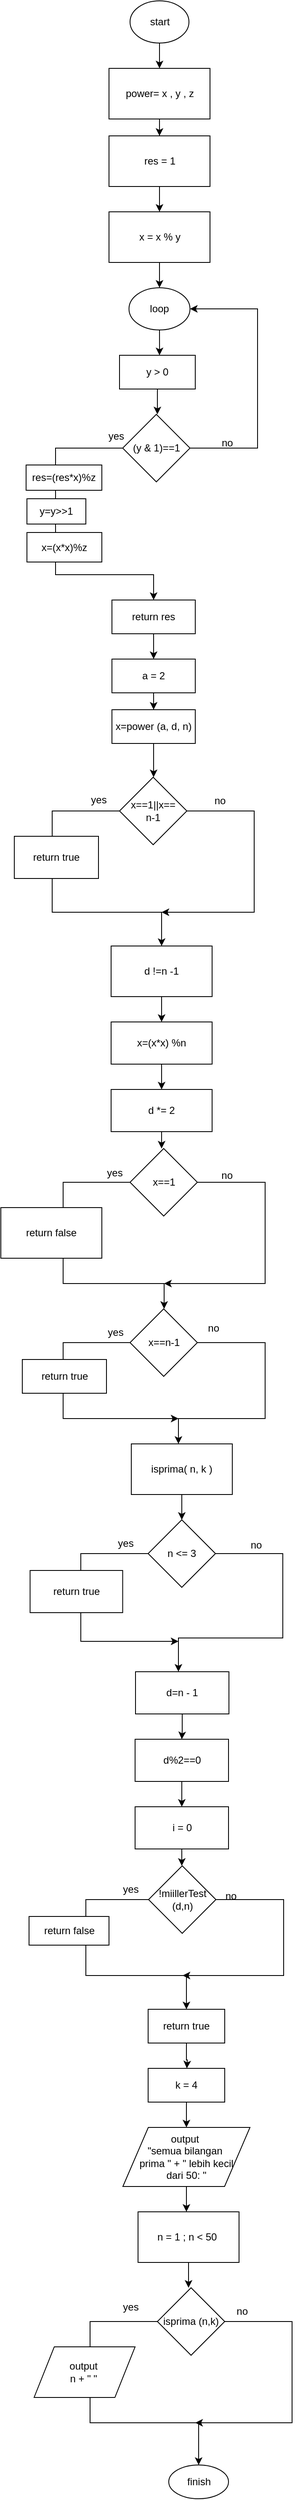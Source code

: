 <mxfile version="13.1.3" type="device"><diagram id="Py2yp7uM7iGKQa5tN-8H" name="Page-1"><mxGraphModel dx="868" dy="433" grid="1" gridSize="10" guides="1" tooltips="1" connect="1" arrows="1" fold="1" page="1" pageScale="1" pageWidth="10000" pageHeight="10000" math="0" shadow="0"><root><mxCell id="0"/><mxCell id="1" parent="0"/><mxCell id="GUi_L-faRnSKWUXKhiUY-191" value="" style="edgeStyle=orthogonalEdgeStyle;rounded=0;orthogonalLoop=1;jettySize=auto;html=1;" edge="1" parent="1" source="GUi_L-faRnSKWUXKhiUY-1"><mxGeometry relative="1" as="geometry"><mxPoint x="477.5" y="80" as="targetPoint"/></mxGeometry></mxCell><mxCell id="GUi_L-faRnSKWUXKhiUY-1" value="start" style="ellipse;whiteSpace=wrap;html=1;" vertex="1" parent="1"><mxGeometry x="442.5" width="70" height="50" as="geometry"/></mxCell><mxCell id="GUi_L-faRnSKWUXKhiUY-400" value="" style="edgeStyle=orthogonalEdgeStyle;rounded=0;orthogonalLoop=1;jettySize=auto;html=1;" edge="1" parent="1" source="GUi_L-faRnSKWUXKhiUY-398" target="GUi_L-faRnSKWUXKhiUY-399"><mxGeometry relative="1" as="geometry"/></mxCell><mxCell id="GUi_L-faRnSKWUXKhiUY-398" value="power= x , y , z" style="rounded=0;whiteSpace=wrap;html=1;" vertex="1" parent="1"><mxGeometry x="417.5" y="80" width="120" height="60" as="geometry"/></mxCell><mxCell id="GUi_L-faRnSKWUXKhiUY-402" value="" style="edgeStyle=orthogonalEdgeStyle;rounded=0;orthogonalLoop=1;jettySize=auto;html=1;" edge="1" parent="1" source="GUi_L-faRnSKWUXKhiUY-399" target="GUi_L-faRnSKWUXKhiUY-401"><mxGeometry relative="1" as="geometry"/></mxCell><mxCell id="GUi_L-faRnSKWUXKhiUY-399" value="res = 1" style="rounded=0;whiteSpace=wrap;html=1;" vertex="1" parent="1"><mxGeometry x="417.5" y="160" width="120" height="60" as="geometry"/></mxCell><mxCell id="GUi_L-faRnSKWUXKhiUY-404" value="" style="edgeStyle=orthogonalEdgeStyle;rounded=0;orthogonalLoop=1;jettySize=auto;html=1;" edge="1" parent="1" source="GUi_L-faRnSKWUXKhiUY-401"><mxGeometry relative="1" as="geometry"><mxPoint x="477.5" y="340" as="targetPoint"/></mxGeometry></mxCell><mxCell id="GUi_L-faRnSKWUXKhiUY-401" value="x = x % y" style="rounded=0;whiteSpace=wrap;html=1;" vertex="1" parent="1"><mxGeometry x="417.5" y="250" width="120" height="60" as="geometry"/></mxCell><mxCell id="GUi_L-faRnSKWUXKhiUY-407" value="" style="edgeStyle=orthogonalEdgeStyle;rounded=0;orthogonalLoop=1;jettySize=auto;html=1;" edge="1" parent="1" source="GUi_L-faRnSKWUXKhiUY-405"><mxGeometry relative="1" as="geometry"><mxPoint x="477.5" y="420" as="targetPoint"/></mxGeometry></mxCell><mxCell id="GUi_L-faRnSKWUXKhiUY-405" value="loop" style="ellipse;whiteSpace=wrap;html=1;" vertex="1" parent="1"><mxGeometry x="441.25" y="340" width="72.5" height="50" as="geometry"/></mxCell><mxCell id="GUi_L-faRnSKWUXKhiUY-410" value="" style="edgeStyle=orthogonalEdgeStyle;rounded=0;orthogonalLoop=1;jettySize=auto;html=1;" edge="1" parent="1" source="GUi_L-faRnSKWUXKhiUY-408"><mxGeometry relative="1" as="geometry"><mxPoint x="475" y="490" as="targetPoint"/></mxGeometry></mxCell><mxCell id="GUi_L-faRnSKWUXKhiUY-408" value="y &amp;gt; 0" style="rounded=0;whiteSpace=wrap;html=1;" vertex="1" parent="1"><mxGeometry x="430" y="420" width="90" height="40" as="geometry"/></mxCell><mxCell id="GUi_L-faRnSKWUXKhiUY-413" value="" style="edgeStyle=orthogonalEdgeStyle;rounded=0;orthogonalLoop=1;jettySize=auto;html=1;" edge="1" parent="1" source="GUi_L-faRnSKWUXKhiUY-411" target="GUi_L-faRnSKWUXKhiUY-421"><mxGeometry relative="1" as="geometry"><mxPoint x="480" y="700" as="targetPoint"/><Array as="points"><mxPoint x="354" y="530"/><mxPoint x="354" y="680"/></Array></mxGeometry></mxCell><mxCell id="GUi_L-faRnSKWUXKhiUY-415" value="" style="edgeStyle=orthogonalEdgeStyle;rounded=0;orthogonalLoop=1;jettySize=auto;html=1;entryX=1;entryY=0.5;entryDx=0;entryDy=0;" edge="1" parent="1" source="GUi_L-faRnSKWUXKhiUY-411" target="GUi_L-faRnSKWUXKhiUY-405"><mxGeometry relative="1" as="geometry"><mxPoint x="594" y="530" as="targetPoint"/><Array as="points"><mxPoint x="594" y="530"/><mxPoint x="594" y="365"/></Array></mxGeometry></mxCell><mxCell id="GUi_L-faRnSKWUXKhiUY-411" value="(y &amp;amp; 1)==1" style="rhombus;whiteSpace=wrap;html=1;" vertex="1" parent="1"><mxGeometry x="433.75" y="490" width="80" height="80" as="geometry"/></mxCell><mxCell id="GUi_L-faRnSKWUXKhiUY-416" value="yes&amp;nbsp;&amp;nbsp;" style="text;html=1;align=center;verticalAlign=middle;resizable=0;points=[];autosize=1;" vertex="1" parent="1"><mxGeometry x="409" y="506" width="40" height="20" as="geometry"/></mxCell><mxCell id="GUi_L-faRnSKWUXKhiUY-417" value="no&amp;nbsp;&amp;nbsp;" style="text;html=1;align=center;verticalAlign=middle;resizable=0;points=[];autosize=1;" vertex="1" parent="1"><mxGeometry x="541" y="514" width="40" height="20" as="geometry"/></mxCell><mxCell id="GUi_L-faRnSKWUXKhiUY-418" value="res=(res*x)%z" style="rounded=0;whiteSpace=wrap;html=1;" vertex="1" parent="1"><mxGeometry x="319" y="550" width="90" height="30" as="geometry"/></mxCell><mxCell id="GUi_L-faRnSKWUXKhiUY-419" value="y=y&amp;gt;&amp;gt;1" style="rounded=0;whiteSpace=wrap;html=1;" vertex="1" parent="1"><mxGeometry x="320" y="590" width="70" height="30" as="geometry"/></mxCell><mxCell id="GUi_L-faRnSKWUXKhiUY-420" value="x=(x*x)%z" style="rounded=0;whiteSpace=wrap;html=1;" vertex="1" parent="1"><mxGeometry x="320" y="630" width="89" height="35" as="geometry"/></mxCell><mxCell id="GUi_L-faRnSKWUXKhiUY-423" value="" style="edgeStyle=orthogonalEdgeStyle;rounded=0;orthogonalLoop=1;jettySize=auto;html=1;" edge="1" parent="1" source="GUi_L-faRnSKWUXKhiUY-421" target="GUi_L-faRnSKWUXKhiUY-422"><mxGeometry relative="1" as="geometry"/></mxCell><mxCell id="GUi_L-faRnSKWUXKhiUY-421" value="return res" style="rounded=0;whiteSpace=wrap;html=1;" vertex="1" parent="1"><mxGeometry x="421" y="710" width="99" height="40" as="geometry"/></mxCell><mxCell id="GUi_L-faRnSKWUXKhiUY-425" value="" style="edgeStyle=orthogonalEdgeStyle;rounded=0;orthogonalLoop=1;jettySize=auto;html=1;" edge="1" parent="1" source="GUi_L-faRnSKWUXKhiUY-422" target="GUi_L-faRnSKWUXKhiUY-424"><mxGeometry relative="1" as="geometry"/></mxCell><mxCell id="GUi_L-faRnSKWUXKhiUY-422" value="a = 2" style="rounded=0;whiteSpace=wrap;html=1;" vertex="1" parent="1"><mxGeometry x="421" y="780" width="99" height="40" as="geometry"/></mxCell><mxCell id="GUi_L-faRnSKWUXKhiUY-427" value="" style="edgeStyle=orthogonalEdgeStyle;rounded=0;orthogonalLoop=1;jettySize=auto;html=1;" edge="1" parent="1" source="GUi_L-faRnSKWUXKhiUY-424"><mxGeometry relative="1" as="geometry"><mxPoint x="470.5" y="920" as="targetPoint"/></mxGeometry></mxCell><mxCell id="GUi_L-faRnSKWUXKhiUY-424" value="x=power (a, d, n)" style="rounded=0;whiteSpace=wrap;html=1;" vertex="1" parent="1"><mxGeometry x="421" y="840" width="99" height="40" as="geometry"/></mxCell><mxCell id="GUi_L-faRnSKWUXKhiUY-430" value="" style="edgeStyle=orthogonalEdgeStyle;rounded=0;orthogonalLoop=1;jettySize=auto;html=1;" edge="1" parent="1" source="GUi_L-faRnSKWUXKhiUY-428" target="GUi_L-faRnSKWUXKhiUY-436"><mxGeometry relative="1" as="geometry"><mxPoint x="480" y="1110" as="targetPoint"/><Array as="points"><mxPoint x="350" y="960"/><mxPoint x="350" y="1080"/></Array></mxGeometry></mxCell><mxCell id="GUi_L-faRnSKWUXKhiUY-432" value="" style="edgeStyle=orthogonalEdgeStyle;rounded=0;orthogonalLoop=1;jettySize=auto;html=1;" edge="1" parent="1" source="GUi_L-faRnSKWUXKhiUY-428"><mxGeometry relative="1" as="geometry"><mxPoint x="480" y="1080" as="targetPoint"/><Array as="points"><mxPoint x="590" y="960"/><mxPoint x="590" y="1080"/></Array></mxGeometry></mxCell><mxCell id="GUi_L-faRnSKWUXKhiUY-428" value="x==1||x==&lt;br&gt;n-1" style="rhombus;whiteSpace=wrap;html=1;" vertex="1" parent="1"><mxGeometry x="430" y="920" width="80" height="80" as="geometry"/></mxCell><mxCell id="GUi_L-faRnSKWUXKhiUY-433" value="yes" style="text;html=1;align=center;verticalAlign=middle;resizable=0;points=[];autosize=1;" vertex="1" parent="1"><mxGeometry x="390" y="937" width="30" height="20" as="geometry"/></mxCell><mxCell id="GUi_L-faRnSKWUXKhiUY-434" value="no" style="text;html=1;align=center;verticalAlign=middle;resizable=0;points=[];autosize=1;" vertex="1" parent="1"><mxGeometry x="534" y="938" width="30" height="20" as="geometry"/></mxCell><mxCell id="GUi_L-faRnSKWUXKhiUY-435" value="return true" style="rounded=0;whiteSpace=wrap;html=1;" vertex="1" parent="1"><mxGeometry x="305" y="990" width="100" height="50" as="geometry"/></mxCell><mxCell id="GUi_L-faRnSKWUXKhiUY-438" value="" style="edgeStyle=orthogonalEdgeStyle;rounded=0;orthogonalLoop=1;jettySize=auto;html=1;" edge="1" parent="1" source="GUi_L-faRnSKWUXKhiUY-436" target="GUi_L-faRnSKWUXKhiUY-437"><mxGeometry relative="1" as="geometry"/></mxCell><mxCell id="GUi_L-faRnSKWUXKhiUY-436" value="d !=n -1" style="rounded=0;whiteSpace=wrap;html=1;" vertex="1" parent="1"><mxGeometry x="420" y="1120" width="120" height="60" as="geometry"/></mxCell><mxCell id="GUi_L-faRnSKWUXKhiUY-440" value="" style="edgeStyle=orthogonalEdgeStyle;rounded=0;orthogonalLoop=1;jettySize=auto;html=1;" edge="1" parent="1" source="GUi_L-faRnSKWUXKhiUY-437" target="GUi_L-faRnSKWUXKhiUY-439"><mxGeometry relative="1" as="geometry"/></mxCell><mxCell id="GUi_L-faRnSKWUXKhiUY-437" value="x=(x*x) %n" style="rounded=0;whiteSpace=wrap;html=1;" vertex="1" parent="1"><mxGeometry x="420" y="1210" width="120" height="50" as="geometry"/></mxCell><mxCell id="GUi_L-faRnSKWUXKhiUY-442" value="" style="edgeStyle=orthogonalEdgeStyle;rounded=0;orthogonalLoop=1;jettySize=auto;html=1;" edge="1" parent="1" source="GUi_L-faRnSKWUXKhiUY-439"><mxGeometry relative="1" as="geometry"><mxPoint x="480" y="1360" as="targetPoint"/></mxGeometry></mxCell><mxCell id="GUi_L-faRnSKWUXKhiUY-439" value="d *= 2" style="rounded=0;whiteSpace=wrap;html=1;" vertex="1" parent="1"><mxGeometry x="420" y="1290" width="120" height="50" as="geometry"/></mxCell><mxCell id="GUi_L-faRnSKWUXKhiUY-445" value="" style="edgeStyle=orthogonalEdgeStyle;rounded=0;orthogonalLoop=1;jettySize=auto;html=1;" edge="1" parent="1" source="GUi_L-faRnSKWUXKhiUY-443"><mxGeometry relative="1" as="geometry"><mxPoint x="483" y="1550" as="targetPoint"/><Array as="points"><mxPoint x="363" y="1400"/><mxPoint x="363" y="1520"/></Array></mxGeometry></mxCell><mxCell id="GUi_L-faRnSKWUXKhiUY-447" value="" style="edgeStyle=orthogonalEdgeStyle;rounded=0;orthogonalLoop=1;jettySize=auto;html=1;" edge="1" parent="1" source="GUi_L-faRnSKWUXKhiUY-443"><mxGeometry relative="1" as="geometry"><mxPoint x="483" y="1520" as="targetPoint"/><Array as="points"><mxPoint x="603" y="1400"/><mxPoint x="603" y="1520"/></Array></mxGeometry></mxCell><mxCell id="GUi_L-faRnSKWUXKhiUY-443" value="x==1" style="rhombus;whiteSpace=wrap;html=1;" vertex="1" parent="1"><mxGeometry x="442.5" y="1360" width="80" height="80" as="geometry"/></mxCell><mxCell id="GUi_L-faRnSKWUXKhiUY-448" value="yes" style="text;html=1;align=center;verticalAlign=middle;resizable=0;points=[];autosize=1;" vertex="1" parent="1"><mxGeometry x="409" y="1379" width="30" height="20" as="geometry"/></mxCell><mxCell id="GUi_L-faRnSKWUXKhiUY-449" value="no&amp;nbsp; &amp;nbsp; &amp;nbsp; &amp;nbsp; &amp;nbsp;&amp;nbsp;" style="text;html=1;align=center;verticalAlign=middle;resizable=0;points=[];autosize=1;" vertex="1" parent="1"><mxGeometry x="544" y="1382" width="60" height="20" as="geometry"/></mxCell><mxCell id="GUi_L-faRnSKWUXKhiUY-450" value="return false" style="rounded=0;whiteSpace=wrap;html=1;" vertex="1" parent="1"><mxGeometry x="289" y="1430" width="120" height="60" as="geometry"/></mxCell><mxCell id="GUi_L-faRnSKWUXKhiUY-453" value="" style="edgeStyle=orthogonalEdgeStyle;rounded=0;orthogonalLoop=1;jettySize=auto;html=1;" edge="1" parent="1" source="GUi_L-faRnSKWUXKhiUY-451"><mxGeometry relative="1" as="geometry"><mxPoint x="500" y="1680" as="targetPoint"/><Array as="points"><mxPoint x="363" y="1590"/><mxPoint x="363" y="1680"/></Array></mxGeometry></mxCell><mxCell id="GUi_L-faRnSKWUXKhiUY-455" value="" style="edgeStyle=orthogonalEdgeStyle;rounded=0;orthogonalLoop=1;jettySize=auto;html=1;" edge="1" parent="1" source="GUi_L-faRnSKWUXKhiUY-451"><mxGeometry relative="1" as="geometry"><mxPoint x="500" y="1710" as="targetPoint"/><Array as="points"><mxPoint x="603" y="1590"/><mxPoint x="603" y="1680"/><mxPoint x="500" y="1680"/><mxPoint x="500" y="1710"/></Array></mxGeometry></mxCell><mxCell id="GUi_L-faRnSKWUXKhiUY-451" value="x==n-1" style="rhombus;whiteSpace=wrap;html=1;" vertex="1" parent="1"><mxGeometry x="442.5" y="1550" width="80" height="80" as="geometry"/></mxCell><mxCell id="GUi_L-faRnSKWUXKhiUY-456" value="yes" style="text;html=1;align=center;verticalAlign=middle;resizable=0;points=[];autosize=1;" vertex="1" parent="1"><mxGeometry x="410" y="1568" width="30" height="20" as="geometry"/></mxCell><mxCell id="GUi_L-faRnSKWUXKhiUY-457" value="no&amp;nbsp; &amp;nbsp; &amp;nbsp; &amp;nbsp; &amp;nbsp; &amp;nbsp; &amp;nbsp; &amp;nbsp;&amp;nbsp;" style="text;html=1;align=center;verticalAlign=middle;resizable=0;points=[];autosize=1;" vertex="1" parent="1"><mxGeometry x="528" y="1563" width="80" height="20" as="geometry"/></mxCell><mxCell id="GUi_L-faRnSKWUXKhiUY-458" value="return true" style="rounded=0;whiteSpace=wrap;html=1;" vertex="1" parent="1"><mxGeometry x="314.5" y="1610" width="100" height="40" as="geometry"/></mxCell><mxCell id="GUi_L-faRnSKWUXKhiUY-461" value="" style="edgeStyle=orthogonalEdgeStyle;rounded=0;orthogonalLoop=1;jettySize=auto;html=1;" edge="1" parent="1" source="GUi_L-faRnSKWUXKhiUY-459"><mxGeometry relative="1" as="geometry"><mxPoint x="504" y="1800" as="targetPoint"/></mxGeometry></mxCell><mxCell id="GUi_L-faRnSKWUXKhiUY-459" value="isprima( n, k )" style="rounded=0;whiteSpace=wrap;html=1;" vertex="1" parent="1"><mxGeometry x="444" y="1710" width="120" height="60" as="geometry"/></mxCell><mxCell id="GUi_L-faRnSKWUXKhiUY-464" value="" style="edgeStyle=orthogonalEdgeStyle;rounded=0;orthogonalLoop=1;jettySize=auto;html=1;" edge="1" parent="1" source="GUi_L-faRnSKWUXKhiUY-462"><mxGeometry relative="1" as="geometry"><mxPoint x="500" y="1944" as="targetPoint"/><Array as="points"><mxPoint x="384" y="1840"/><mxPoint x="384" y="1944"/></Array></mxGeometry></mxCell><mxCell id="GUi_L-faRnSKWUXKhiUY-466" value="" style="edgeStyle=orthogonalEdgeStyle;rounded=0;orthogonalLoop=1;jettySize=auto;html=1;" edge="1" parent="1" source="GUi_L-faRnSKWUXKhiUY-462"><mxGeometry relative="1" as="geometry"><mxPoint x="500" y="1980" as="targetPoint"/><Array as="points"><mxPoint x="624" y="1840"/><mxPoint x="624" y="1940"/></Array></mxGeometry></mxCell><mxCell id="GUi_L-faRnSKWUXKhiUY-462" value="n &amp;lt;= 3" style="rhombus;whiteSpace=wrap;html=1;" vertex="1" parent="1"><mxGeometry x="464" y="1800" width="80" height="80" as="geometry"/></mxCell><mxCell id="GUi_L-faRnSKWUXKhiUY-468" value="yes" style="text;html=1;align=center;verticalAlign=middle;resizable=0;points=[];autosize=1;" vertex="1" parent="1"><mxGeometry x="422" y="1818" width="30" height="20" as="geometry"/></mxCell><mxCell id="GUi_L-faRnSKWUXKhiUY-469" value="no" style="text;html=1;align=center;verticalAlign=middle;resizable=0;points=[];autosize=1;" vertex="1" parent="1"><mxGeometry x="577" y="1820" width="30" height="20" as="geometry"/></mxCell><mxCell id="GUi_L-faRnSKWUXKhiUY-470" value="return true" style="rounded=0;whiteSpace=wrap;html=1;" vertex="1" parent="1"><mxGeometry x="323.75" y="1860" width="110" height="50" as="geometry"/></mxCell><mxCell id="GUi_L-faRnSKWUXKhiUY-473" value="" style="edgeStyle=orthogonalEdgeStyle;rounded=0;orthogonalLoop=1;jettySize=auto;html=1;" edge="1" parent="1" source="GUi_L-faRnSKWUXKhiUY-471" target="GUi_L-faRnSKWUXKhiUY-472"><mxGeometry relative="1" as="geometry"/></mxCell><mxCell id="GUi_L-faRnSKWUXKhiUY-471" value="d=n - 1" style="rounded=0;whiteSpace=wrap;html=1;" vertex="1" parent="1"><mxGeometry x="449" y="1980" width="111" height="50" as="geometry"/></mxCell><mxCell id="GUi_L-faRnSKWUXKhiUY-475" value="" style="edgeStyle=orthogonalEdgeStyle;rounded=0;orthogonalLoop=1;jettySize=auto;html=1;" edge="1" parent="1" source="GUi_L-faRnSKWUXKhiUY-472" target="GUi_L-faRnSKWUXKhiUY-474"><mxGeometry relative="1" as="geometry"/></mxCell><mxCell id="GUi_L-faRnSKWUXKhiUY-472" value="d%2==0" style="rounded=0;whiteSpace=wrap;html=1;" vertex="1" parent="1"><mxGeometry x="448.5" y="2060" width="111" height="50" as="geometry"/></mxCell><mxCell id="GUi_L-faRnSKWUXKhiUY-477" value="" style="edgeStyle=orthogonalEdgeStyle;rounded=0;orthogonalLoop=1;jettySize=auto;html=1;" edge="1" parent="1" source="GUi_L-faRnSKWUXKhiUY-474"><mxGeometry relative="1" as="geometry"><mxPoint x="504" y="2210" as="targetPoint"/></mxGeometry></mxCell><mxCell id="GUi_L-faRnSKWUXKhiUY-474" value="i = 0" style="rounded=0;whiteSpace=wrap;html=1;" vertex="1" parent="1"><mxGeometry x="448.5" y="2140" width="111" height="50" as="geometry"/></mxCell><mxCell id="GUi_L-faRnSKWUXKhiUY-479" style="edgeStyle=orthogonalEdgeStyle;rounded=0;orthogonalLoop=1;jettySize=auto;html=1;" edge="1" parent="1" source="GUi_L-faRnSKWUXKhiUY-478" target="GUi_L-faRnSKWUXKhiUY-486"><mxGeometry relative="1" as="geometry"><mxPoint x="505" y="2370" as="targetPoint"/><Array as="points"><mxPoint x="390" y="2250"/><mxPoint x="390" y="2340"/></Array></mxGeometry></mxCell><mxCell id="GUi_L-faRnSKWUXKhiUY-481" value="" style="edgeStyle=orthogonalEdgeStyle;rounded=0;orthogonalLoop=1;jettySize=auto;html=1;" edge="1" parent="1" source="GUi_L-faRnSKWUXKhiUY-478"><mxGeometry relative="1" as="geometry"><mxPoint x="505" y="2340" as="targetPoint"/><Array as="points"><mxPoint x="625" y="2250"/><mxPoint x="625" y="2340"/></Array></mxGeometry></mxCell><mxCell id="GUi_L-faRnSKWUXKhiUY-478" value="!miillerTest&lt;br&gt;(d,n)" style="rhombus;whiteSpace=wrap;html=1;" vertex="1" parent="1"><mxGeometry x="464.5" y="2210" width="80" height="80" as="geometry"/></mxCell><mxCell id="GUi_L-faRnSKWUXKhiUY-482" value="yes" style="text;html=1;align=center;verticalAlign=middle;resizable=0;points=[];autosize=1;" vertex="1" parent="1"><mxGeometry x="428" y="2228" width="30" height="20" as="geometry"/></mxCell><mxCell id="GUi_L-faRnSKWUXKhiUY-483" value="no&amp;nbsp; &amp;nbsp; &amp;nbsp; &amp;nbsp; &amp;nbsp; &amp;nbsp; &amp;nbsp; &amp;nbsp; &amp;nbsp; &amp;nbsp; &amp;nbsp;" style="text;html=1;align=center;verticalAlign=middle;resizable=0;points=[];autosize=1;" vertex="1" parent="1"><mxGeometry x="547" y="2236" width="100" height="20" as="geometry"/></mxCell><mxCell id="GUi_L-faRnSKWUXKhiUY-484" value="return false" style="rounded=0;whiteSpace=wrap;html=1;" vertex="1" parent="1"><mxGeometry x="322.5" y="2270" width="95" height="34" as="geometry"/></mxCell><mxCell id="GUi_L-faRnSKWUXKhiUY-488" value="" style="edgeStyle=orthogonalEdgeStyle;rounded=0;orthogonalLoop=1;jettySize=auto;html=1;" edge="1" parent="1" source="GUi_L-faRnSKWUXKhiUY-486"><mxGeometry relative="1" as="geometry"><mxPoint x="510" y="2450" as="targetPoint"/></mxGeometry></mxCell><mxCell id="GUi_L-faRnSKWUXKhiUY-486" value="return true" style="rounded=0;whiteSpace=wrap;html=1;" vertex="1" parent="1"><mxGeometry x="464" y="2380" width="91" height="40" as="geometry"/></mxCell><mxCell id="GUi_L-faRnSKWUXKhiUY-490" value="" style="edgeStyle=orthogonalEdgeStyle;rounded=0;orthogonalLoop=1;jettySize=auto;html=1;" edge="1" parent="1" source="GUi_L-faRnSKWUXKhiUY-487"><mxGeometry relative="1" as="geometry"><mxPoint x="509.5" y="2520" as="targetPoint"/></mxGeometry></mxCell><mxCell id="GUi_L-faRnSKWUXKhiUY-487" value="k = 4" style="rounded=0;whiteSpace=wrap;html=1;" vertex="1" parent="1"><mxGeometry x="464" y="2450" width="91" height="40" as="geometry"/></mxCell><mxCell id="GUi_L-faRnSKWUXKhiUY-493" value="" style="edgeStyle=orthogonalEdgeStyle;rounded=0;orthogonalLoop=1;jettySize=auto;html=1;" edge="1" parent="1" source="GUi_L-faRnSKWUXKhiUY-491"><mxGeometry relative="1" as="geometry"><mxPoint x="509.5" y="2620" as="targetPoint"/></mxGeometry></mxCell><mxCell id="GUi_L-faRnSKWUXKhiUY-491" value="output&amp;nbsp;&lt;br&gt;&quot;semua bilangan&amp;nbsp;&lt;br&gt;prima &quot; + &quot; lebih kecil&lt;br&gt;dari 50: &quot;" style="shape=parallelogram;perimeter=parallelogramPerimeter;whiteSpace=wrap;html=1;" vertex="1" parent="1"><mxGeometry x="434" y="2520" width="151" height="70" as="geometry"/></mxCell><mxCell id="GUi_L-faRnSKWUXKhiUY-496" value="" style="edgeStyle=orthogonalEdgeStyle;rounded=0;orthogonalLoop=1;jettySize=auto;html=1;" edge="1" parent="1" source="GUi_L-faRnSKWUXKhiUY-494"><mxGeometry relative="1" as="geometry"><mxPoint x="512" y="2710" as="targetPoint"/></mxGeometry></mxCell><mxCell id="GUi_L-faRnSKWUXKhiUY-494" value="n = 1 ; n &amp;lt; 50&amp;nbsp;" style="rounded=0;whiteSpace=wrap;html=1;" vertex="1" parent="1"><mxGeometry x="452" y="2620" width="120" height="60" as="geometry"/></mxCell><mxCell id="GUi_L-faRnSKWUXKhiUY-499" value="" style="edgeStyle=orthogonalEdgeStyle;rounded=0;orthogonalLoop=1;jettySize=auto;html=1;" edge="1" parent="1" source="GUi_L-faRnSKWUXKhiUY-497" target="GUi_L-faRnSKWUXKhiUY-505"><mxGeometry relative="1" as="geometry"><mxPoint x="520" y="2910" as="targetPoint"/><Array as="points"><mxPoint x="395" y="2750"/><mxPoint x="395" y="2870"/></Array></mxGeometry></mxCell><mxCell id="GUi_L-faRnSKWUXKhiUY-501" value="" style="edgeStyle=orthogonalEdgeStyle;rounded=0;orthogonalLoop=1;jettySize=auto;html=1;" edge="1" parent="1" source="GUi_L-faRnSKWUXKhiUY-497"><mxGeometry relative="1" as="geometry"><mxPoint x="520" y="2870" as="targetPoint"/><Array as="points"><mxPoint x="635" y="2750"/></Array></mxGeometry></mxCell><mxCell id="GUi_L-faRnSKWUXKhiUY-497" value="isprima (n,k)" style="rhombus;whiteSpace=wrap;html=1;" vertex="1" parent="1"><mxGeometry x="475" y="2710" width="80" height="80" as="geometry"/></mxCell><mxCell id="GUi_L-faRnSKWUXKhiUY-502" value="yes" style="text;html=1;align=center;verticalAlign=middle;resizable=0;points=[];autosize=1;" vertex="1" parent="1"><mxGeometry x="428" y="2723" width="30" height="20" as="geometry"/></mxCell><mxCell id="GUi_L-faRnSKWUXKhiUY-503" value="no&amp;nbsp; &amp;nbsp; &amp;nbsp; &amp;nbsp; &amp;nbsp; &amp;nbsp; &amp;nbsp;" style="text;html=1;align=center;verticalAlign=middle;resizable=0;points=[];autosize=1;" vertex="1" parent="1"><mxGeometry x="562" y="2728" width="70" height="20" as="geometry"/></mxCell><mxCell id="GUi_L-faRnSKWUXKhiUY-504" value="output&amp;nbsp;&lt;br&gt;n + &quot; &quot;&amp;nbsp;" style="shape=parallelogram;perimeter=parallelogramPerimeter;whiteSpace=wrap;html=1;" vertex="1" parent="1"><mxGeometry x="328.5" y="2780" width="120" height="60" as="geometry"/></mxCell><mxCell id="GUi_L-faRnSKWUXKhiUY-505" value="finish" style="ellipse;whiteSpace=wrap;html=1;" vertex="1" parent="1"><mxGeometry x="488.5" y="2920" width="71" height="40" as="geometry"/></mxCell></root></mxGraphModel></diagram></mxfile>